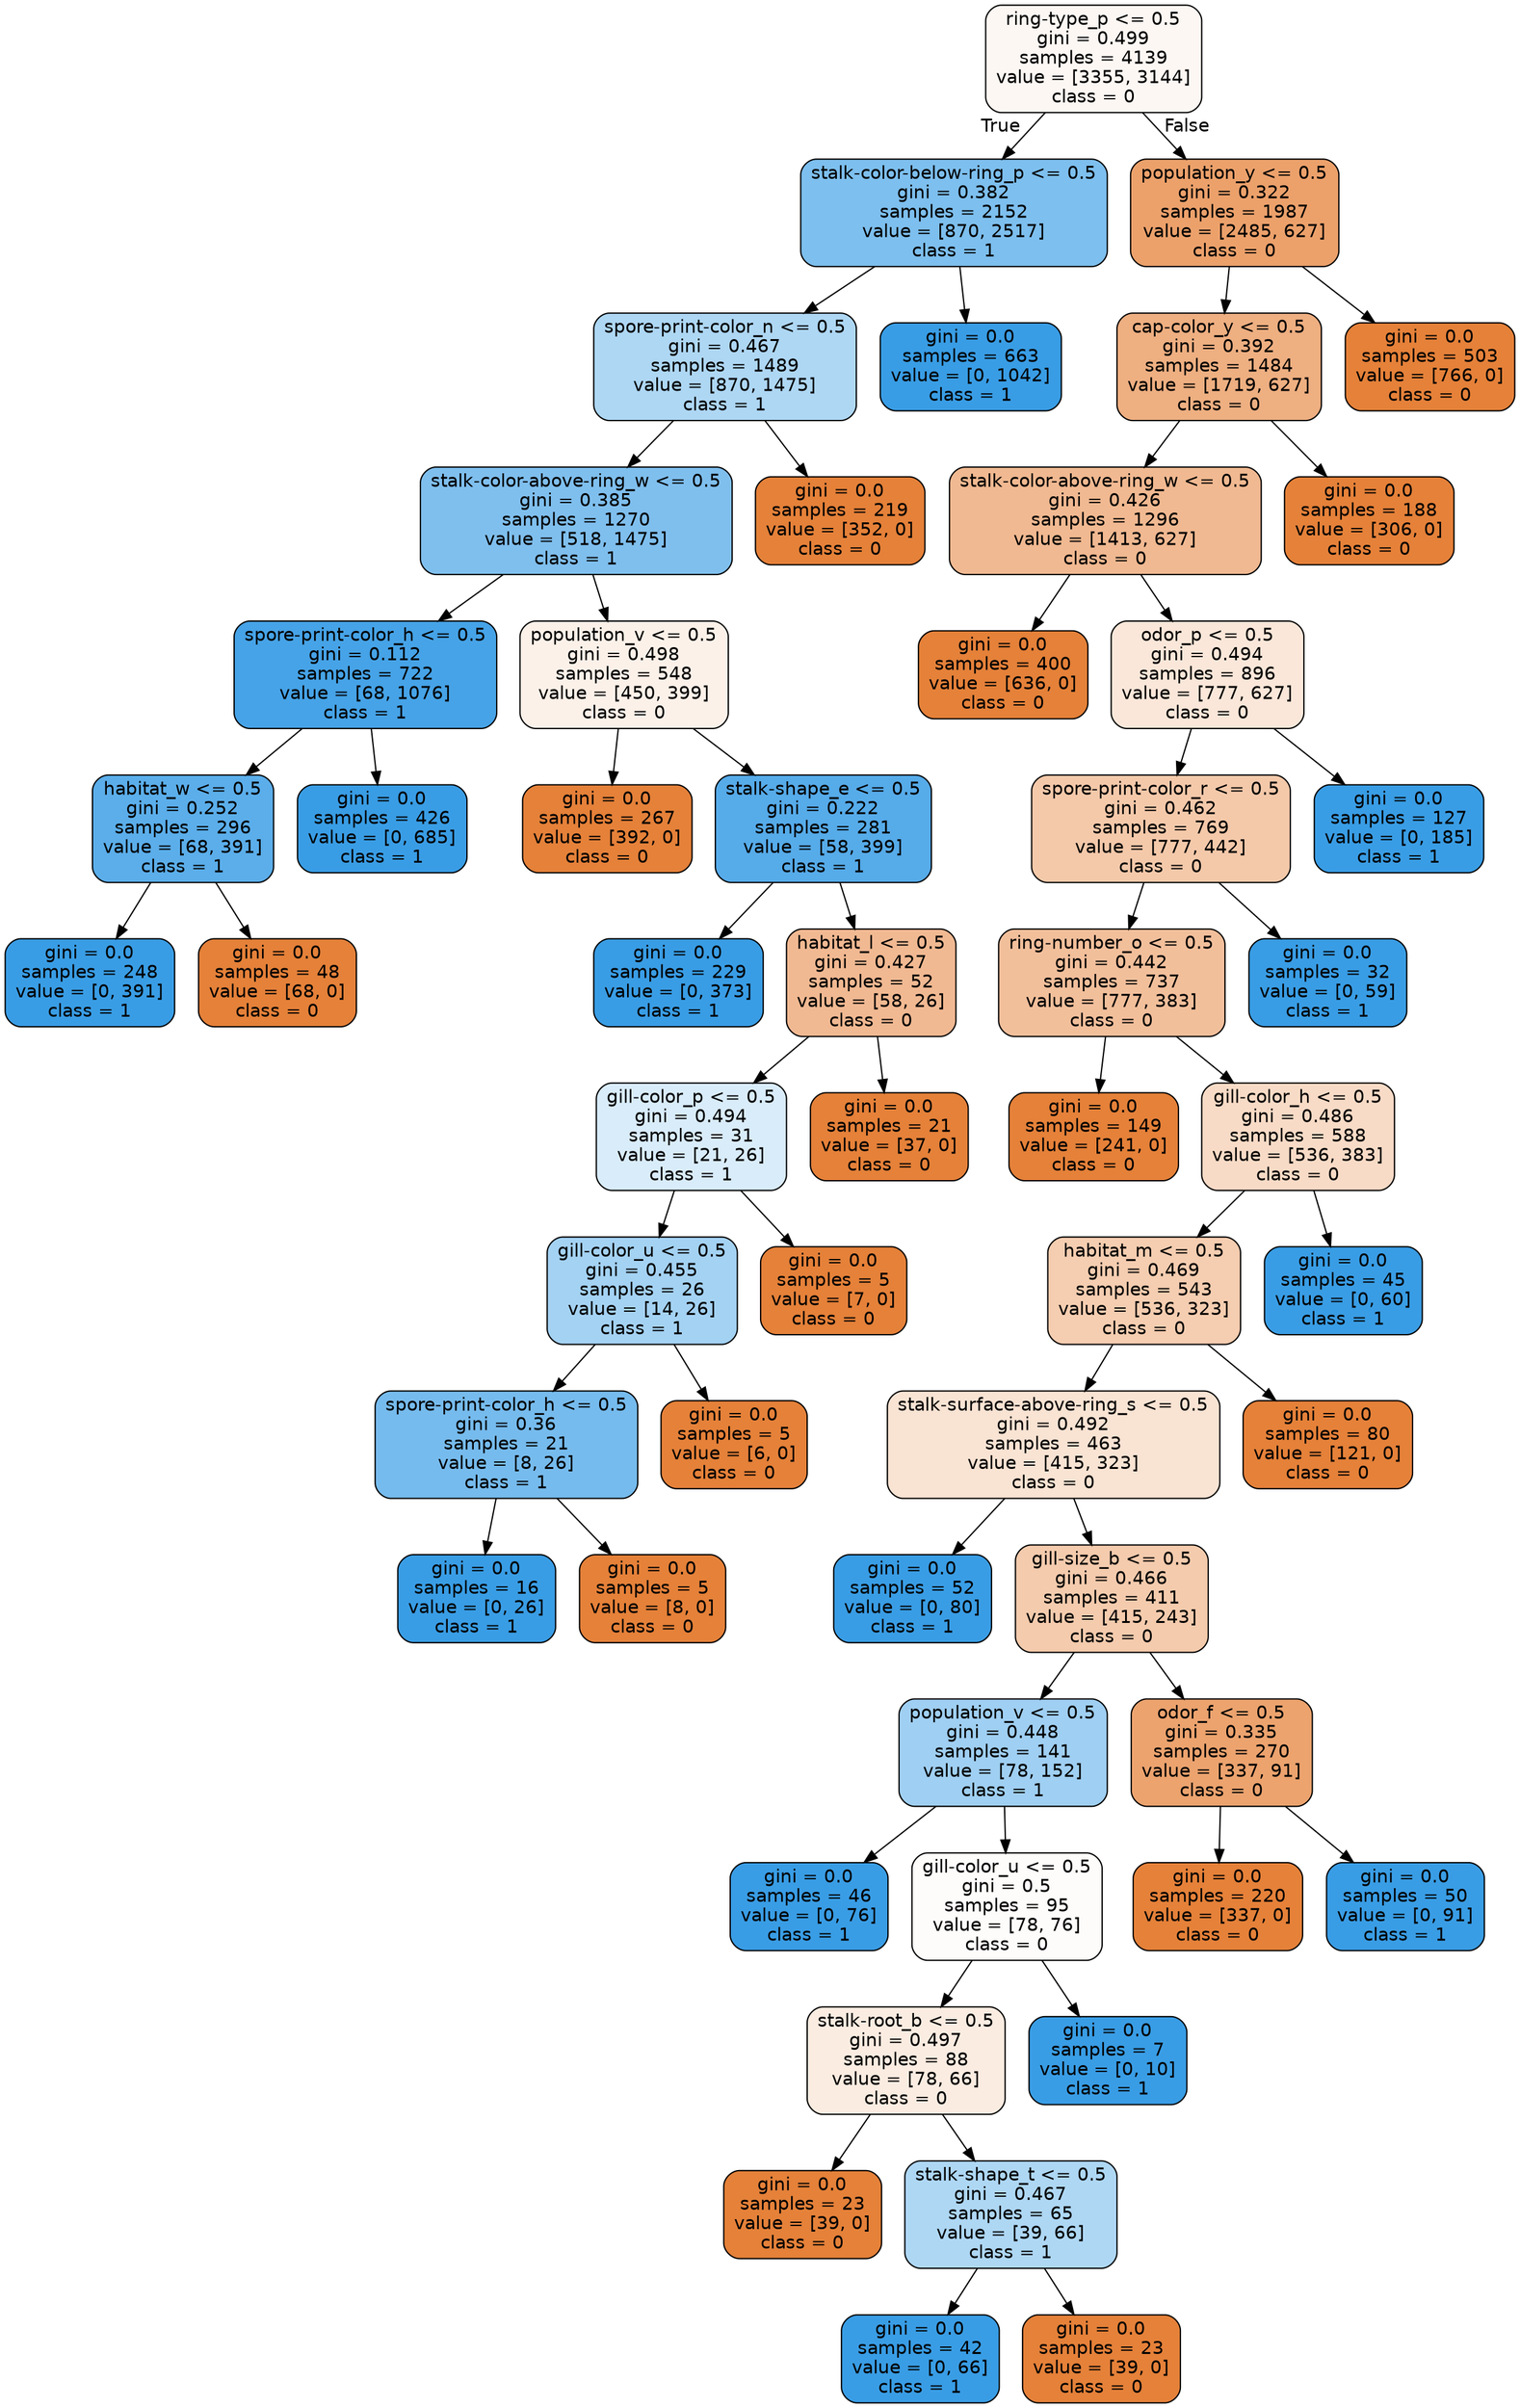 digraph Tree {
node [shape=box, style="filled, rounded", color="black", fontname="helvetica"] ;
edge [fontname="helvetica"] ;
0 [label="ring-type_p <= 0.5\ngini = 0.499\nsamples = 4139\nvalue = [3355, 3144]\nclass = 0", fillcolor="#fdf7f3"] ;
1 [label="stalk-color-below-ring_p <= 0.5\ngini = 0.382\nsamples = 2152\nvalue = [870, 2517]\nclass = 1", fillcolor="#7dbfee"] ;
0 -> 1 [labeldistance=2.5, labelangle=45, headlabel="True"] ;
2 [label="spore-print-color_n <= 0.5\ngini = 0.467\nsamples = 1489\nvalue = [870, 1475]\nclass = 1", fillcolor="#aed7f4"] ;
1 -> 2 ;
3 [label="stalk-color-above-ring_w <= 0.5\ngini = 0.385\nsamples = 1270\nvalue = [518, 1475]\nclass = 1", fillcolor="#7fbfee"] ;
2 -> 3 ;
4 [label="spore-print-color_h <= 0.5\ngini = 0.112\nsamples = 722\nvalue = [68, 1076]\nclass = 1", fillcolor="#46a3e7"] ;
3 -> 4 ;
5 [label="habitat_w <= 0.5\ngini = 0.252\nsamples = 296\nvalue = [68, 391]\nclass = 1", fillcolor="#5baeea"] ;
4 -> 5 ;
6 [label="gini = 0.0\nsamples = 248\nvalue = [0, 391]\nclass = 1", fillcolor="#399de5"] ;
5 -> 6 ;
7 [label="gini = 0.0\nsamples = 48\nvalue = [68, 0]\nclass = 0", fillcolor="#e58139"] ;
5 -> 7 ;
8 [label="gini = 0.0\nsamples = 426\nvalue = [0, 685]\nclass = 1", fillcolor="#399de5"] ;
4 -> 8 ;
9 [label="population_v <= 0.5\ngini = 0.498\nsamples = 548\nvalue = [450, 399]\nclass = 0", fillcolor="#fcf1e9"] ;
3 -> 9 ;
10 [label="gini = 0.0\nsamples = 267\nvalue = [392, 0]\nclass = 0", fillcolor="#e58139"] ;
9 -> 10 ;
11 [label="stalk-shape_e <= 0.5\ngini = 0.222\nsamples = 281\nvalue = [58, 399]\nclass = 1", fillcolor="#56abe9"] ;
9 -> 11 ;
12 [label="gini = 0.0\nsamples = 229\nvalue = [0, 373]\nclass = 1", fillcolor="#399de5"] ;
11 -> 12 ;
13 [label="habitat_l <= 0.5\ngini = 0.427\nsamples = 52\nvalue = [58, 26]\nclass = 0", fillcolor="#f1b992"] ;
11 -> 13 ;
14 [label="gill-color_p <= 0.5\ngini = 0.494\nsamples = 31\nvalue = [21, 26]\nclass = 1", fillcolor="#d9ecfa"] ;
13 -> 14 ;
15 [label="gill-color_u <= 0.5\ngini = 0.455\nsamples = 26\nvalue = [14, 26]\nclass = 1", fillcolor="#a4d2f3"] ;
14 -> 15 ;
16 [label="spore-print-color_h <= 0.5\ngini = 0.36\nsamples = 21\nvalue = [8, 26]\nclass = 1", fillcolor="#76bbed"] ;
15 -> 16 ;
17 [label="gini = 0.0\nsamples = 16\nvalue = [0, 26]\nclass = 1", fillcolor="#399de5"] ;
16 -> 17 ;
18 [label="gini = 0.0\nsamples = 5\nvalue = [8, 0]\nclass = 0", fillcolor="#e58139"] ;
16 -> 18 ;
19 [label="gini = 0.0\nsamples = 5\nvalue = [6, 0]\nclass = 0", fillcolor="#e58139"] ;
15 -> 19 ;
20 [label="gini = 0.0\nsamples = 5\nvalue = [7, 0]\nclass = 0", fillcolor="#e58139"] ;
14 -> 20 ;
21 [label="gini = 0.0\nsamples = 21\nvalue = [37, 0]\nclass = 0", fillcolor="#e58139"] ;
13 -> 21 ;
22 [label="gini = 0.0\nsamples = 219\nvalue = [352, 0]\nclass = 0", fillcolor="#e58139"] ;
2 -> 22 ;
23 [label="gini = 0.0\nsamples = 663\nvalue = [0, 1042]\nclass = 1", fillcolor="#399de5"] ;
1 -> 23 ;
24 [label="population_y <= 0.5\ngini = 0.322\nsamples = 1987\nvalue = [2485, 627]\nclass = 0", fillcolor="#eca16b"] ;
0 -> 24 [labeldistance=2.5, labelangle=-45, headlabel="False"] ;
25 [label="cap-color_y <= 0.5\ngini = 0.392\nsamples = 1484\nvalue = [1719, 627]\nclass = 0", fillcolor="#eeaf81"] ;
24 -> 25 ;
26 [label="stalk-color-above-ring_w <= 0.5\ngini = 0.426\nsamples = 1296\nvalue = [1413, 627]\nclass = 0", fillcolor="#f1b991"] ;
25 -> 26 ;
27 [label="gini = 0.0\nsamples = 400\nvalue = [636, 0]\nclass = 0", fillcolor="#e58139"] ;
26 -> 27 ;
28 [label="odor_p <= 0.5\ngini = 0.494\nsamples = 896\nvalue = [777, 627]\nclass = 0", fillcolor="#fae7d9"] ;
26 -> 28 ;
29 [label="spore-print-color_r <= 0.5\ngini = 0.462\nsamples = 769\nvalue = [777, 442]\nclass = 0", fillcolor="#f4c9aa"] ;
28 -> 29 ;
30 [label="ring-number_o <= 0.5\ngini = 0.442\nsamples = 737\nvalue = [777, 383]\nclass = 0", fillcolor="#f2bf9b"] ;
29 -> 30 ;
31 [label="gini = 0.0\nsamples = 149\nvalue = [241, 0]\nclass = 0", fillcolor="#e58139"] ;
30 -> 31 ;
32 [label="gill-color_h <= 0.5\ngini = 0.486\nsamples = 588\nvalue = [536, 383]\nclass = 0", fillcolor="#f8dbc6"] ;
30 -> 32 ;
33 [label="habitat_m <= 0.5\ngini = 0.469\nsamples = 543\nvalue = [536, 323]\nclass = 0", fillcolor="#f5cdb0"] ;
32 -> 33 ;
34 [label="stalk-surface-above-ring_s <= 0.5\ngini = 0.492\nsamples = 463\nvalue = [415, 323]\nclass = 0", fillcolor="#f9e3d3"] ;
33 -> 34 ;
35 [label="gini = 0.0\nsamples = 52\nvalue = [0, 80]\nclass = 1", fillcolor="#399de5"] ;
34 -> 35 ;
36 [label="gill-size_b <= 0.5\ngini = 0.466\nsamples = 411\nvalue = [415, 243]\nclass = 0", fillcolor="#f4cbad"] ;
34 -> 36 ;
37 [label="population_v <= 0.5\ngini = 0.448\nsamples = 141\nvalue = [78, 152]\nclass = 1", fillcolor="#9fcff2"] ;
36 -> 37 ;
38 [label="gini = 0.0\nsamples = 46\nvalue = [0, 76]\nclass = 1", fillcolor="#399de5"] ;
37 -> 38 ;
39 [label="gill-color_u <= 0.5\ngini = 0.5\nsamples = 95\nvalue = [78, 76]\nclass = 0", fillcolor="#fefcfa"] ;
37 -> 39 ;
40 [label="stalk-root_b <= 0.5\ngini = 0.497\nsamples = 88\nvalue = [78, 66]\nclass = 0", fillcolor="#fbece1"] ;
39 -> 40 ;
41 [label="gini = 0.0\nsamples = 23\nvalue = [39, 0]\nclass = 0", fillcolor="#e58139"] ;
40 -> 41 ;
42 [label="stalk-shape_t <= 0.5\ngini = 0.467\nsamples = 65\nvalue = [39, 66]\nclass = 1", fillcolor="#aed7f4"] ;
40 -> 42 ;
43 [label="gini = 0.0\nsamples = 42\nvalue = [0, 66]\nclass = 1", fillcolor="#399de5"] ;
42 -> 43 ;
44 [label="gini = 0.0\nsamples = 23\nvalue = [39, 0]\nclass = 0", fillcolor="#e58139"] ;
42 -> 44 ;
45 [label="gini = 0.0\nsamples = 7\nvalue = [0, 10]\nclass = 1", fillcolor="#399de5"] ;
39 -> 45 ;
46 [label="odor_f <= 0.5\ngini = 0.335\nsamples = 270\nvalue = [337, 91]\nclass = 0", fillcolor="#eca36e"] ;
36 -> 46 ;
47 [label="gini = 0.0\nsamples = 220\nvalue = [337, 0]\nclass = 0", fillcolor="#e58139"] ;
46 -> 47 ;
48 [label="gini = 0.0\nsamples = 50\nvalue = [0, 91]\nclass = 1", fillcolor="#399de5"] ;
46 -> 48 ;
49 [label="gini = 0.0\nsamples = 80\nvalue = [121, 0]\nclass = 0", fillcolor="#e58139"] ;
33 -> 49 ;
50 [label="gini = 0.0\nsamples = 45\nvalue = [0, 60]\nclass = 1", fillcolor="#399de5"] ;
32 -> 50 ;
51 [label="gini = 0.0\nsamples = 32\nvalue = [0, 59]\nclass = 1", fillcolor="#399de5"] ;
29 -> 51 ;
52 [label="gini = 0.0\nsamples = 127\nvalue = [0, 185]\nclass = 1", fillcolor="#399de5"] ;
28 -> 52 ;
53 [label="gini = 0.0\nsamples = 188\nvalue = [306, 0]\nclass = 0", fillcolor="#e58139"] ;
25 -> 53 ;
54 [label="gini = 0.0\nsamples = 503\nvalue = [766, 0]\nclass = 0", fillcolor="#e58139"] ;
24 -> 54 ;
}